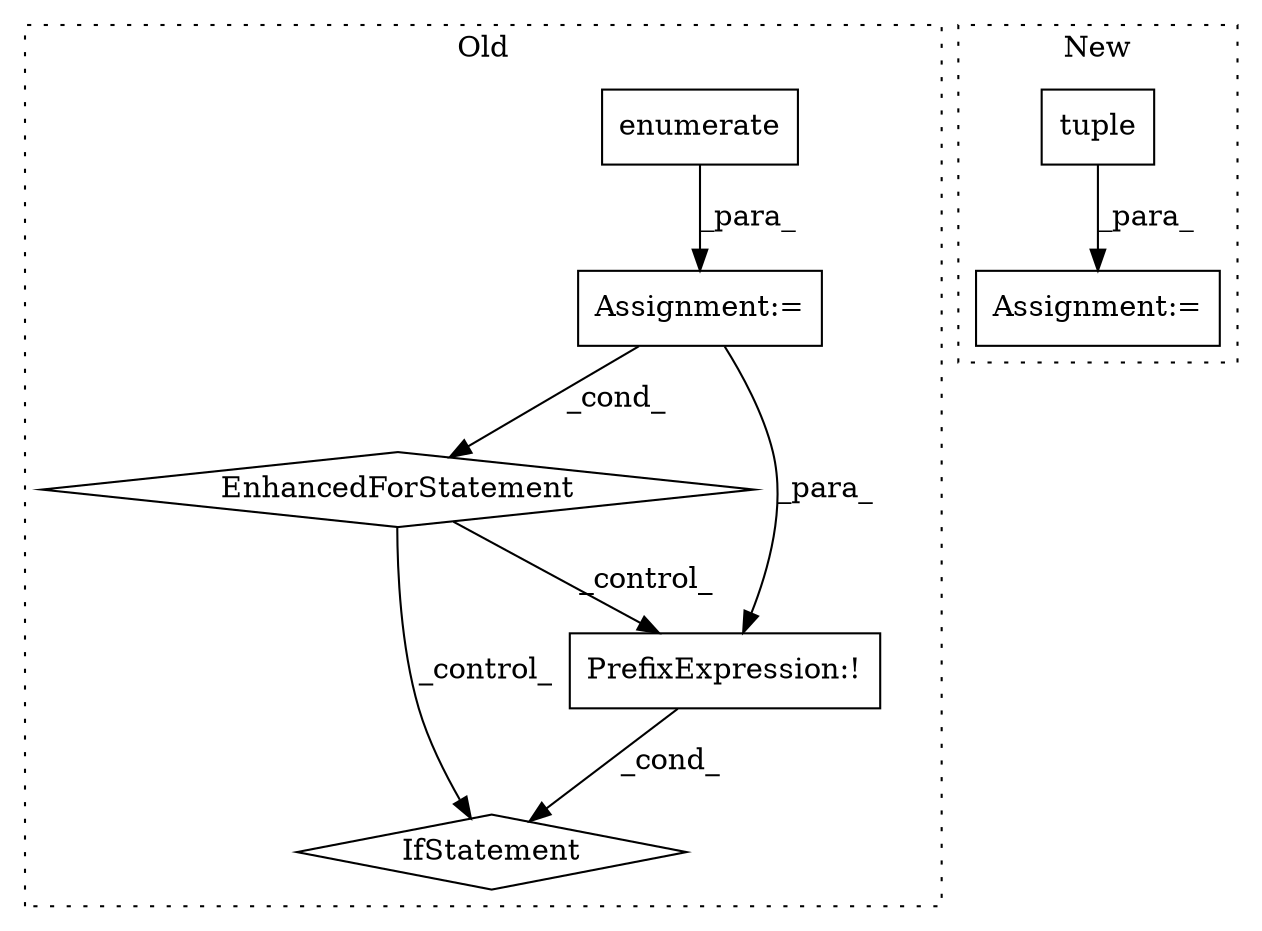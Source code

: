 digraph G {
subgraph cluster0 {
1 [label="enumerate" a="32" s="3380,3397" l="10,1" shape="box"];
3 [label="Assignment:=" a="7" s="3298,3398" l="70,2" shape="box"];
5 [label="EnhancedForStatement" a="70" s="3298,3398" l="70,2" shape="diamond"];
6 [label="IfStatement" a="25" s="3408,3436" l="4,2" shape="diamond"];
7 [label="PrefixExpression:!" a="38" s="3412" l="1" shape="box"];
label = "Old";
style="dotted";
}
subgraph cluster1 {
2 [label="tuple" a="32" s="3911,3929" l="6,1" shape="box"];
4 [label="Assignment:=" a="7" s="4024" l="1" shape="box"];
label = "New";
style="dotted";
}
1 -> 3 [label="_para_"];
2 -> 4 [label="_para_"];
3 -> 5 [label="_cond_"];
3 -> 7 [label="_para_"];
5 -> 7 [label="_control_"];
5 -> 6 [label="_control_"];
7 -> 6 [label="_cond_"];
}